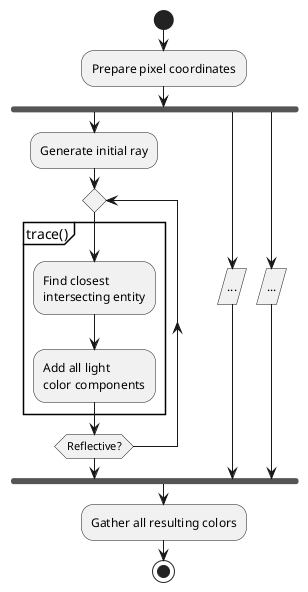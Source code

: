 @startuml

start

:Prepare pixel coordinates;

fork
    :Generate initial ray;
    repeat
    partition trace() {
        :Find closest\nintersecting entity;
        :Add all light\ncolor components;
    }
    repeat while (Reflective?)
fork again
    :.../
fork again
    :.../
endfork

:Gather all resulting colors;

stop

@enduml